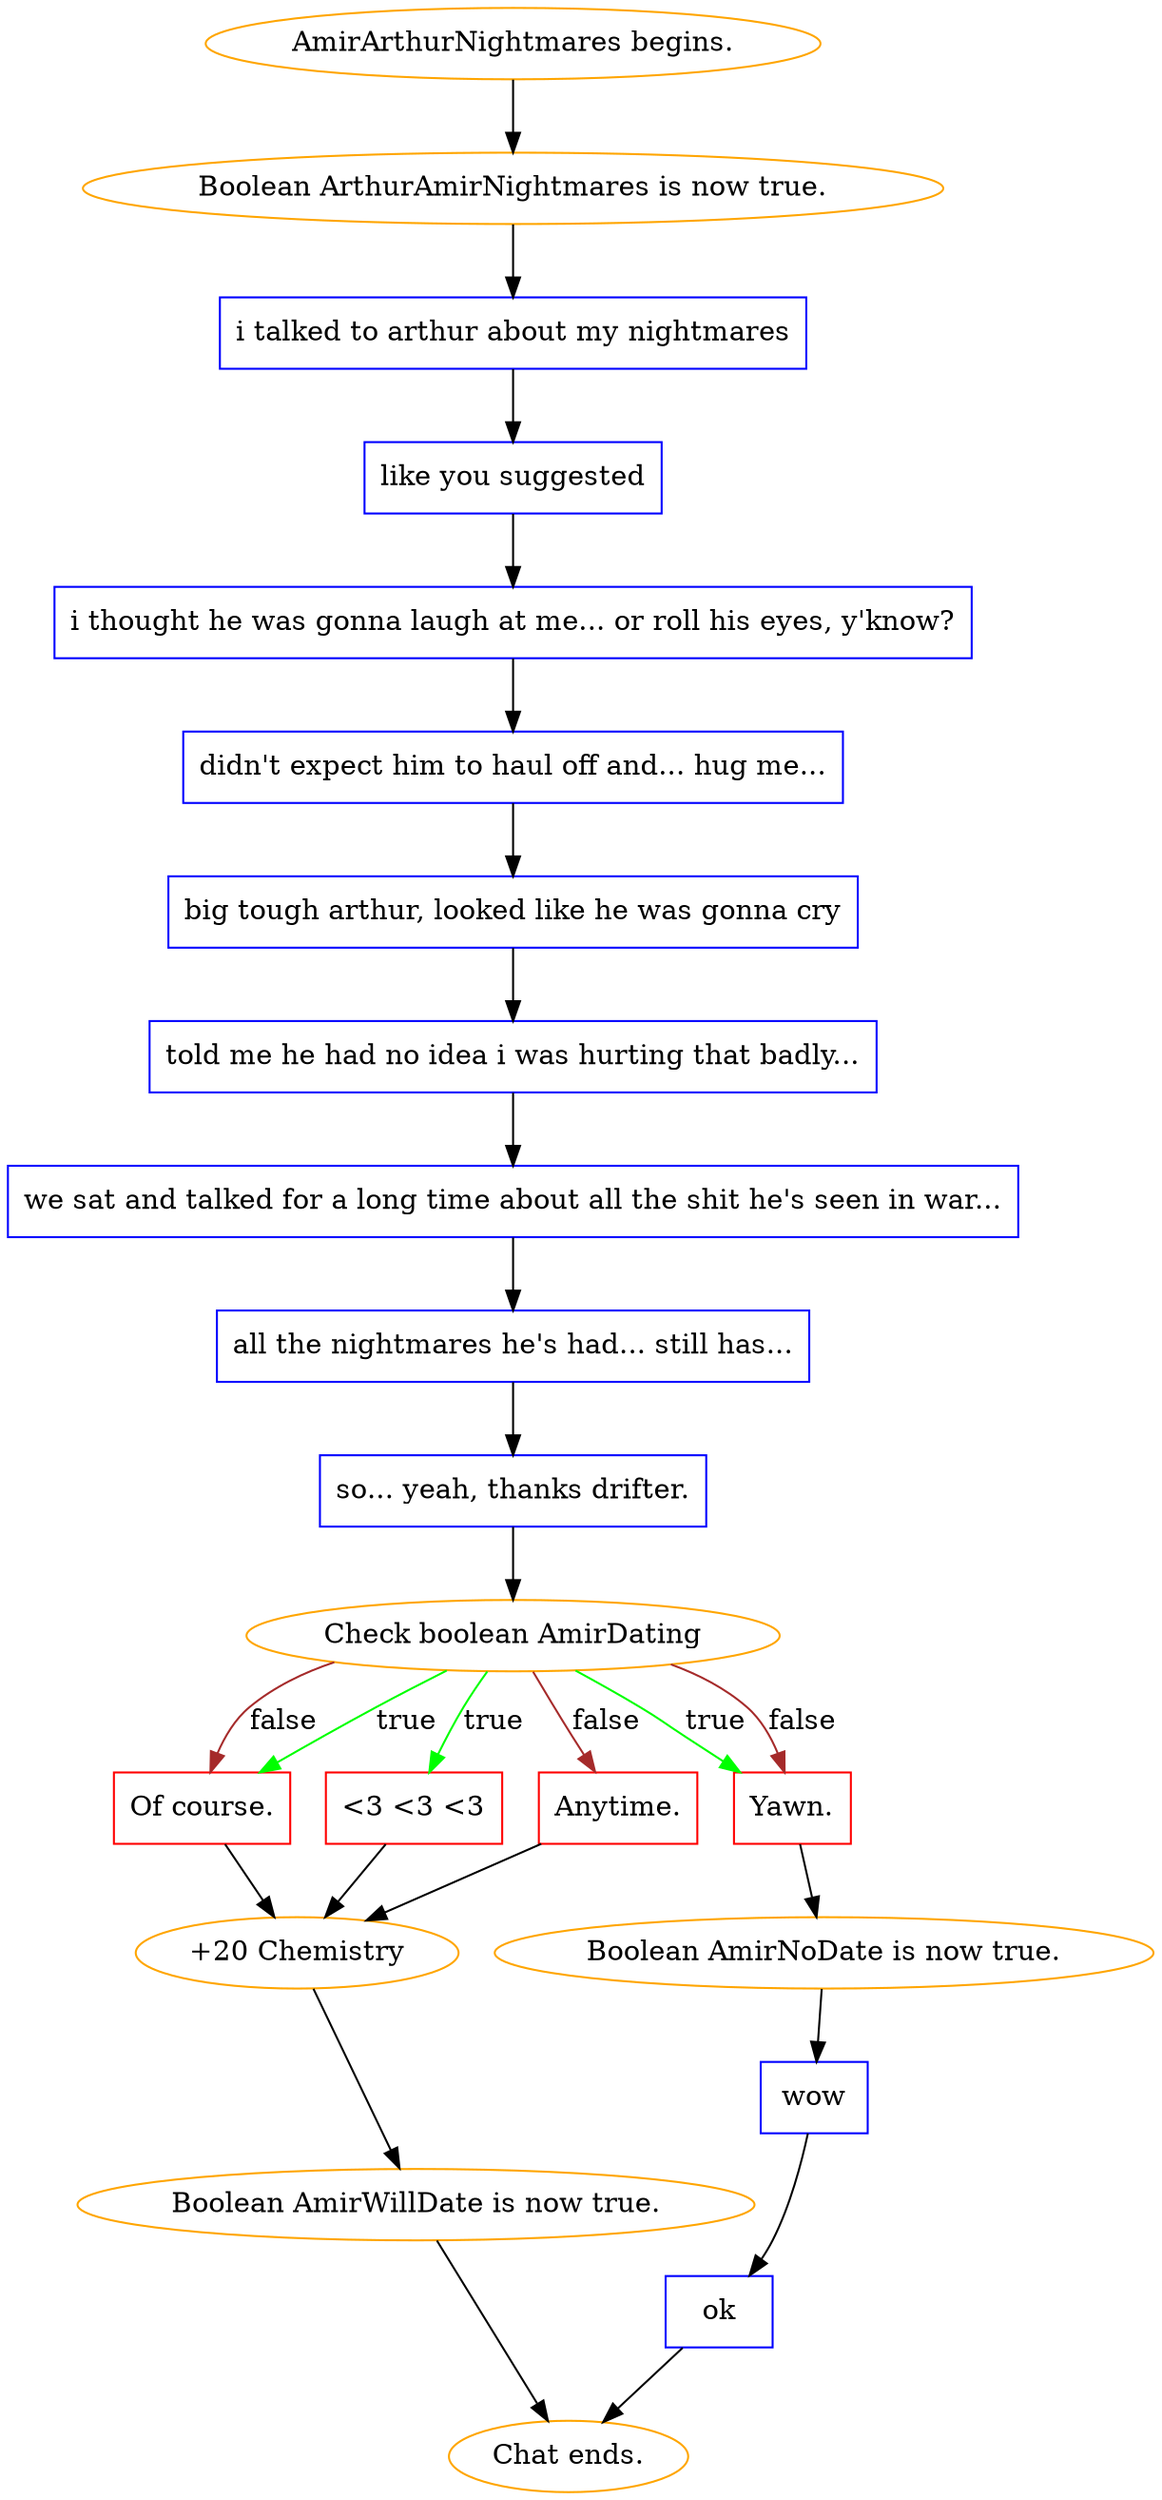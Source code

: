 digraph {
	"AmirArthurNightmares begins." [color=orange];
		"AmirArthurNightmares begins." -> j4170815588;
	j4170815588 [label="Boolean ArthurAmirNightmares is now true.",color=orange];
		j4170815588 -> j327051289;
	j327051289 [label="i talked to arthur about my nightmares",shape=box,color=blue];
		j327051289 -> j224631246;
	j224631246 [label="like you suggested",shape=box,color=blue];
		j224631246 -> j141316631;
	j141316631 [label="i thought he was gonna laugh at me... or roll his eyes, y'know?",shape=box,color=blue];
		j141316631 -> j3452015640;
	j3452015640 [label="didn't expect him to haul off and... hug me...",shape=box,color=blue];
		j3452015640 -> j3597730059;
	j3597730059 [label="big tough arthur, looked like he was gonna cry",shape=box,color=blue];
		j3597730059 -> j66023916;
	j66023916 [label="told me he had no idea i was hurting that badly...",shape=box,color=blue];
		j66023916 -> j289591268;
	j289591268 [label="we sat and talked for a long time about all the shit he's seen in war...",shape=box,color=blue];
		j289591268 -> j4222915662;
	j4222915662 [label="all the nightmares he's had... still has...",shape=box,color=blue];
		j4222915662 -> j584147261;
	j584147261 [label="so... yeah, thanks drifter.",shape=box,color=blue];
		j584147261 -> j657276632;
	j657276632 [label="Check boolean AmirDating",color=orange];
		j657276632 -> j4018830980 [label=true,color=green];
		j657276632 -> j3578069181 [label=true,color=green];
		j657276632 -> j323813286 [label=true,color=green];
		j657276632 -> j3578069181 [label=false,color=brown];
		j657276632 -> j323813286 [label=false,color=brown];
		j657276632 -> j282164733 [label=false,color=brown];
	j4018830980 [label="<3 <3 <3",shape=box,color=red];
		j4018830980 -> j971083784;
	j3578069181 [label="Of course.",shape=box,color=red];
		j3578069181 -> j971083784;
	j323813286 [label="Yawn.",shape=box,color=red];
		j323813286 -> j2090944469;
	j282164733 [label="Anytime.",shape=box,color=red];
		j282164733 -> j971083784;
	j971083784 [label="+20 Chemistry",color=orange];
		j971083784 -> j1538486228;
	j2090944469 [label="Boolean AmirNoDate is now true.",color=orange];
		j2090944469 -> j4233165047;
	j1538486228 [label="Boolean AmirWillDate is now true.",color=orange];
		j1538486228 -> "Chat ends.";
	j4233165047 [label="wow",shape=box,color=blue];
		j4233165047 -> j2346536463;
	"Chat ends." [color=orange];
	j2346536463 [label="ok",shape=box,color=blue];
		j2346536463 -> "Chat ends.";
}